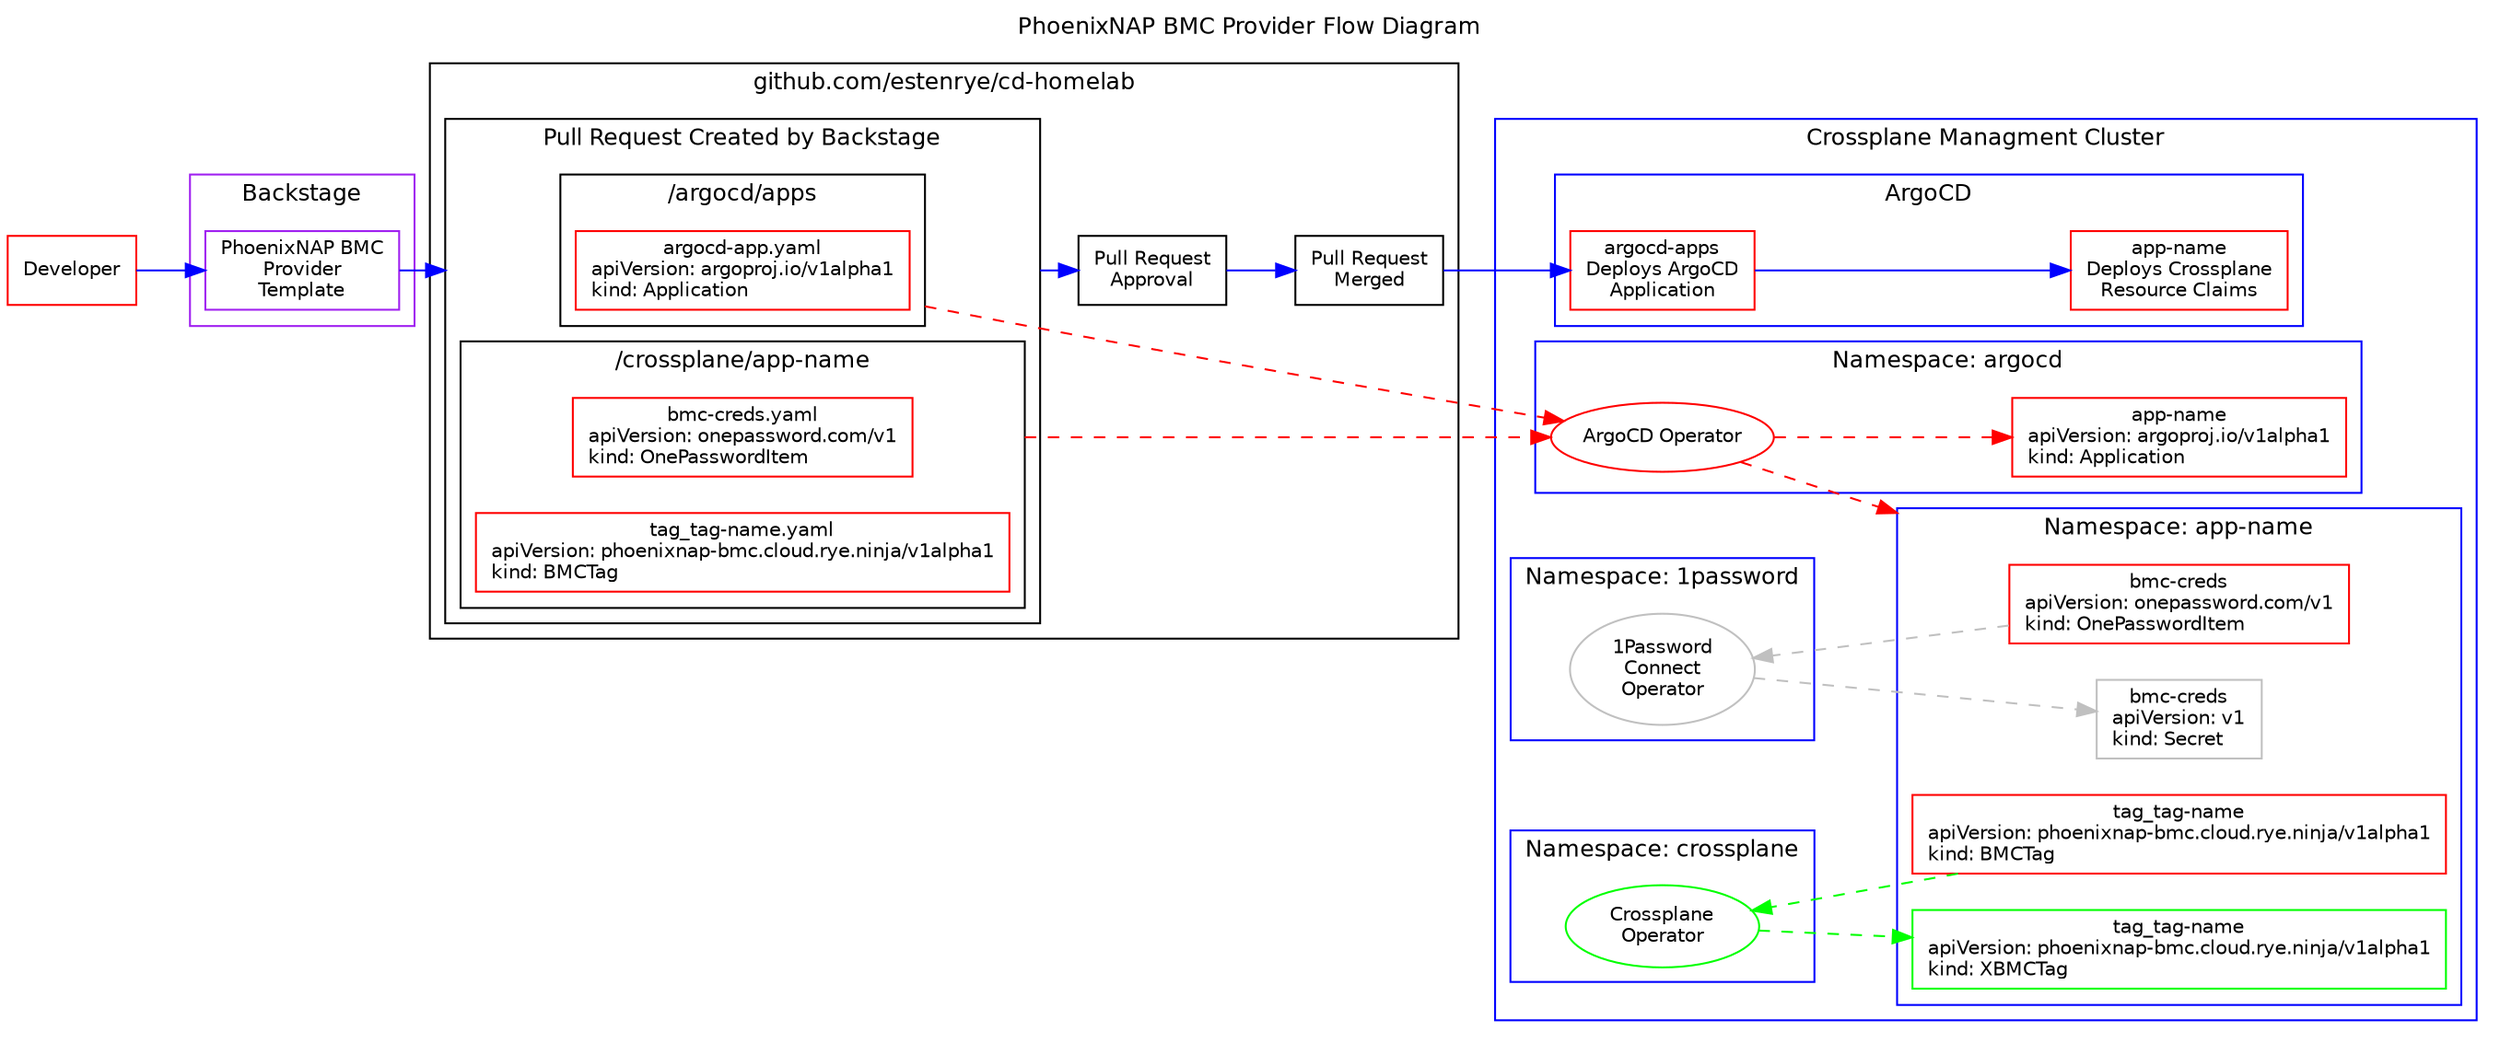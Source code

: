 digraph IDP {
    compound=true;
    # nodesep=0.1;
    # ranksep=0.1;
    rankdir=LR;
    fontname=Helvetica;
    fontsize=10;

    labelloc="t";
    label="PhoenixNAP BMC Provider Flow Diagram";
    fontsize=12;
    
    node [ shape=record, fontname=Helvetica, fontsize=10, color=red ];
    edge [ color=blue, fontname=Helvetica, fontsize=6 ];

    user [ label="Developer" ];    

    user -> backstage_bmc_tag_template -> argocd_app_yaml [ lhead=cluster_github_pr ]

    subgraph cluster_backstage {
        label="Backstage";
        color="Purple";
        height=0.1;

        backstage_bmc_tag_template [ color=purple, label="PhoenixNAP BMC\nProvider\nTemplate"];
    }

    subgraph cluster_github {
        color="Black";
        height=0.1;
        label="github.com/estenrye/cd-homelab"

        subgraph cluster_github_pr {
            height=0.1;
            label="Pull Request Created by Backstage"
            
            subgraph cluster_github_apps {
                height=0.1;
                label="/argocd/apps"

                argocd_app_yaml [ label="argocd-app.yaml\napiVersion: argoproj.io/v1alpha1\nkind: Application\l" ]
            }

            subgraph cluster_github_crossplane {
                height=0.1;
                label="/crossplane/app-name"

                bmc_credentials_yaml [label="bmc-creds.yaml\napiVersion: onepassword.com/v1\nkind: OnePasswordItem\l"]
                bmc_tag_yaml [ label="tag_tag-name.yaml\napiVersion: phoenixnap-bmc.cloud.rye.ninja/v1alpha1\nkind: BMCTag\l" ]
            }
        }
        
        github_pr_approval [ color=black,label="Pull Request\nApproval" ]
        github_pr_merged [ color=black,label="Pull Request\nMerged" ]
        argocd_app_yaml -> github_pr_approval [ ltail=cluster_github_pr ]
        github_pr_approval -> github_pr_merged
    }

    subgraph cluster_crossplane_k8s {
        rankdir=TD;
        label="Crossplane Managment Cluster";
        color="Blue";
        height=0.1;
        
        subgraph cluster_argocd {
            label="ArgoCD"
            rankdir=LR;
            height=0.1;

            argocd_deploy_appname [ label="argocd-apps\nDeploys ArgoCD\nApplication" ]
            argocd_deploy_crossplane_claims [ label="app-name\nDeploys Crossplane\nResource Claims"]
            github_pr_merged -> argocd_deploy_appname -> argocd_deploy_crossplane_claims
        }

        subgraph cluster_argocd_namespace {
            label="Namespace: argocd";
            height=0.1;
            
            argocd_app [ label="app-name\napiVersion: argoproj.io/v1alpha1\nkind: Application\l" ]

            argocd_operator [ shape=oval, label="ArgoCD Operator"]
            argocd_app_yaml -> argocd_operator -> argocd_app [ color=red, style=dashed,ltail=cluster_github_apps ]
            argocd_deploy_appname
        }

        subgraph cluster_1password_namespace {
            label="Namespace: 1password";
            color="Blue";
            height=0.1;

            onepassword_connect_operator [ color=gray,shape=oval, label="1Password\nConnect\nOperator"]
        }

        subgraph cluster_crossplane_namespace {
            label="Namespace: crossplane";
            color="Blue";
            height=0.1;

            crossplane_operator [ color=green, shape=oval, label="Crossplane\nOperator"]
        }

        subgraph cluster_app_name_namespace {
            label="Namespace: app-name";
            color="Blue";
            height=0.1;

            edge [ style=dashed, color=blue, fontname=Helvetica, fontsize=6 ];
            
            bmc_credentials [label="bmc-creds\napiVersion: onepassword.com/v1\nkind: OnePasswordItem\l"]
            bmc_credentials_secret [color=gray,label="bmc-creds\napiVersion: v1\nkind: Secret\l"]
            bmc_tag [ label="tag_tag-name\napiVersion: phoenixnap-bmc.cloud.rye.ninja/v1alpha1\nkind: BMCTag\l" ]
            xbmc_tag [ color=green,label="tag_tag-name\napiVersion: phoenixnap-bmc.cloud.rye.ninja/v1alpha1\nkind: XBMCTag\l" ]


            edge [ style=dashed, color=red, fontname=Helvetica, fontsize=6 ];
            bmc_credentials_yaml -> argocd_operator [ ltail=cluster_github_crossplane ]
            argocd_operator -> bmc_credentials [ lhead=cluster_app_name_namespace ]
            
            edge [ style=dashed, color=green, fontname=Helvetica, fontsize=6 ];
            bmc_credentials-> onepassword_connect_operator -> bmc_credentials_secret [color=gray]
            bmc_tag -> crossplane_operator -> xbmc_tag
            
        }
    }

}